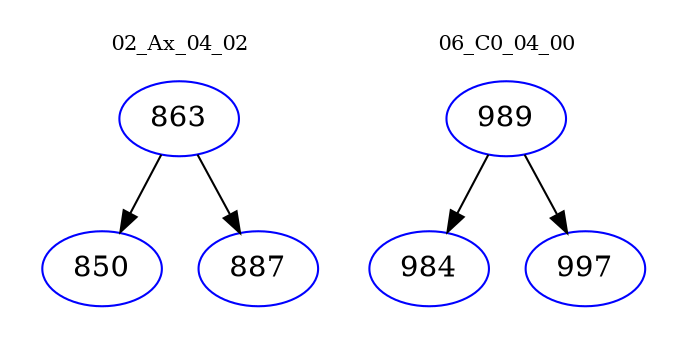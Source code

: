 digraph{
subgraph cluster_0 {
color = white
label = "02_Ax_04_02";
fontsize=10;
T0_863 [label="863", color="blue"]
T0_863 -> T0_850 [color="black"]
T0_850 [label="850", color="blue"]
T0_863 -> T0_887 [color="black"]
T0_887 [label="887", color="blue"]
}
subgraph cluster_1 {
color = white
label = "06_C0_04_00";
fontsize=10;
T1_989 [label="989", color="blue"]
T1_989 -> T1_984 [color="black"]
T1_984 [label="984", color="blue"]
T1_989 -> T1_997 [color="black"]
T1_997 [label="997", color="blue"]
}
}
